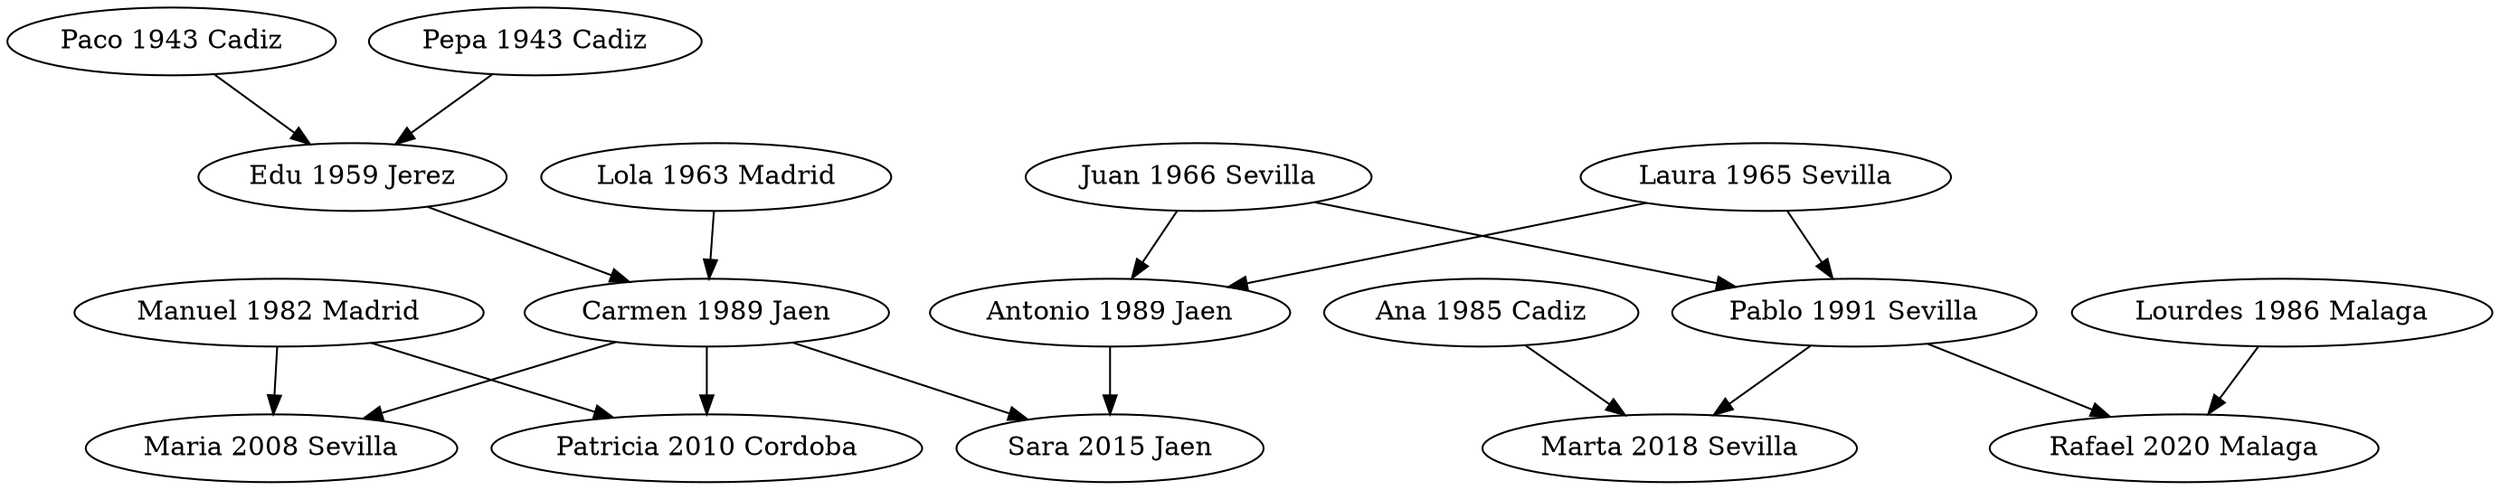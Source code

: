 strict digraph G {
  1 [ color="black" label="Paco 1943 Cadiz" ];
  2 [ color="black" label="Pepa 1943 Cadiz" ];
  3 [ color="black" label="Edu 1959 Jerez" ];
  4 [ color="black" label="Lola 1963 Madrid" ];
  5 [ color="black" label="Juan 1966 Sevilla" ];
  6 [ color="black" label="Laura 1965 Sevilla" ];
  7 [ color="black" label="Manuel 1982 Madrid" ];
  8 [ color="black" label="Carmen 1989 Jaen" ];
  9 [ color="black" label="Antonio 1989 Jaen" ];
  10 [ color="black" label="Pablo 1991 Sevilla" ];
  11 [ color="black" label="Ana 1985 Cadiz" ];
  12 [ color="black" label="Patricia 2010 Cordoba" ];
  13 [ color="black" label="Maria 2008 Sevilla" ];
  14 [ color="black" label="Sara 2015 Jaen" ];
  15 [ color="black" label="Marta 2018 Sevilla" ];
  16 [ color="black" label="Rafael 2020 Malaga" ];
  17 [ color="black" label="Lourdes 1986 Malaga" ];
  1 -> 3 [ color="black" ];
  2 -> 3 [ color="black" ];
  3 -> 8 [ color="black" ];
  4 -> 8 [ color="black" ];
  5 -> 9 [ color="black" ];
  5 -> 10 [ color="black" ];
  6 -> 9 [ color="black" ];
  6 -> 10 [ color="black" ];
  7 -> 13 [ color="black" ];
  8 -> 13 [ color="black" ];
  7 -> 12 [ color="black" ];
  8 -> 12 [ color="black" ];
  8 -> 14 [ color="black" ];
  9 -> 14 [ color="black" ];
  10 -> 15 [ color="black" ];
  11 -> 15 [ color="black" ];
  10 -> 16 [ color="black" ];
  17 -> 16 [ color="black" ];
}
